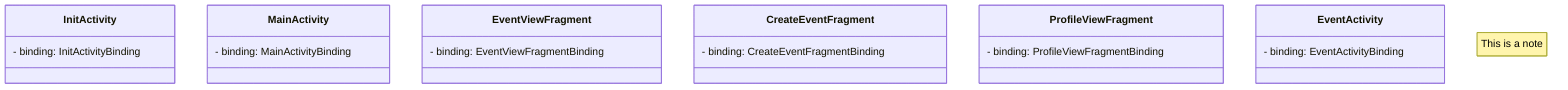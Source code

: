 %% Syntax here can be weird. Go reference:
%% https://mermaid.js.org/syntax/classDiagram.html
classDiagram
    note "This is a note"
    class InitActivity{
        - binding: InitActivityBinding
    }

    class MainActivity {
        - binding: MainActivityBinding
    }
    class EventViewFragment {
        - binding: EventViewFragmentBinding
    }
    class CreateEventFragment {
        - binding: CreateEventFragmentBinding
    }
    class ProfileViewFragment {
        - binding: ProfileViewFragmentBinding
    }

    class EventActivity {
        - binding: EventActivityBinding
    }